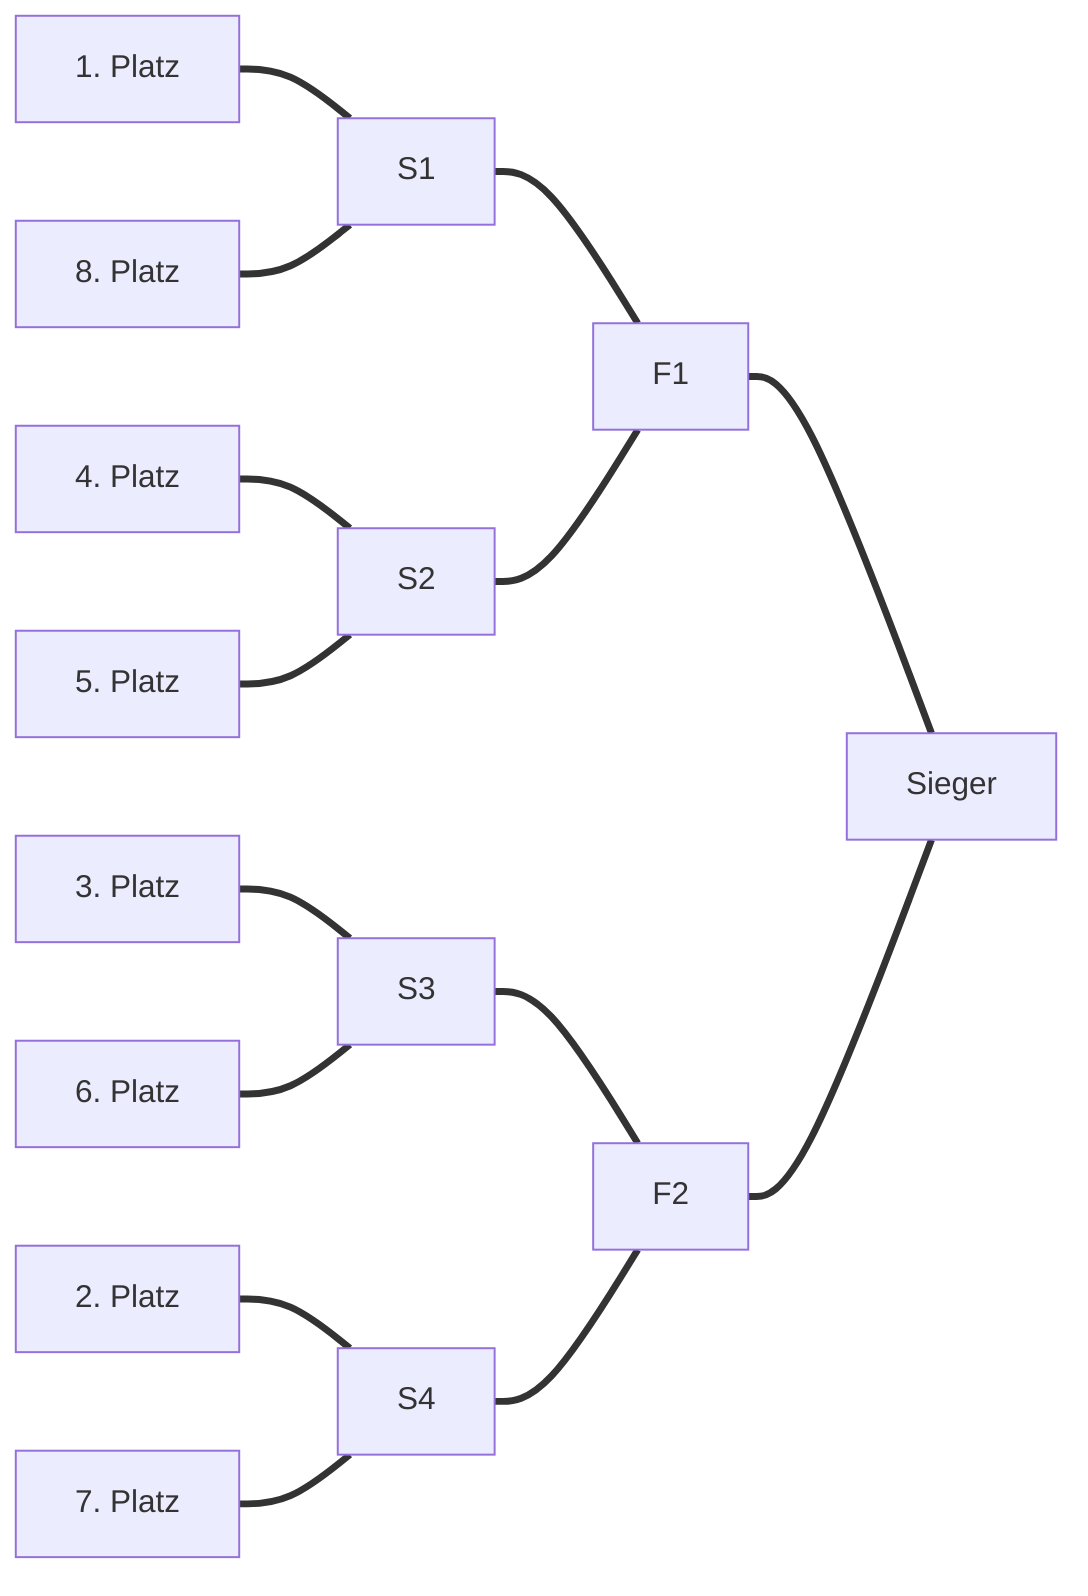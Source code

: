 flowchart LR
  p1[1. Platz] === s1[S1]
  p8[8. Platz] === s1[S1]
  p4[4. Platz] === s2[S2]
  p5[5. Platz] === s2[S2]
  p3[3. Platz] === s3[S3]
  p6[6. Platz] === s3[S3]
  p2[2. Platz] === s4[S4]
  p7[7. Platz] === s4[S4]
  s1 === f1[F1]
  s2 === f1[F1]
  s3 === f2[F2]
  s4 === f2[F2]
  f1 === w[Sieger]
  f2 === w[Sieger]